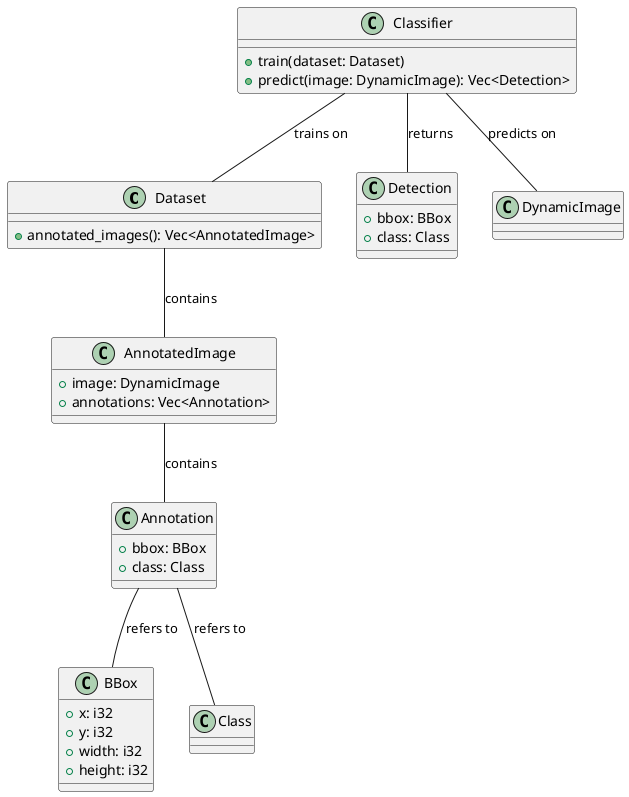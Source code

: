 @startuml object-detection-diagram

class Dataset {
+annotated_images(): Vec<AnnotatedImage>
}

class AnnotatedImage {
+image: DynamicImage
+annotations: Vec<Annotation>
}

class Annotation {
+bbox: BBox
+class: Class
}

class Classifier {
+train(dataset: Dataset)
+predict(image: DynamicImage): Vec<Detection>
}

class Detection {
+bbox: BBox
+class: Class
}

class BBox {
+x: i32
+y: i32
+width: i32
+height: i32
}

Dataset -- AnnotatedImage : contains
AnnotatedImage -- Annotation : contains
Annotation -- BBox : refers to
Annotation -- Class : refers to
Classifier -- Dataset : trains on
Classifier -- DynamicImage : predicts on
Classifier -- Detection : returns

@enduml